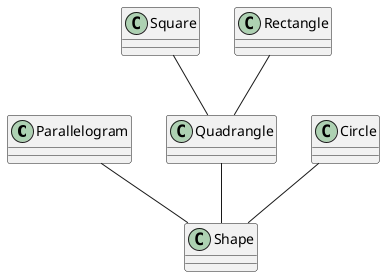 @startuml
Parallelogram -- Shape
Quadrangle -- Shape
Square -- Quadrangle
Rectangle -- Quadrangle
Circle -- Shape
@enduml